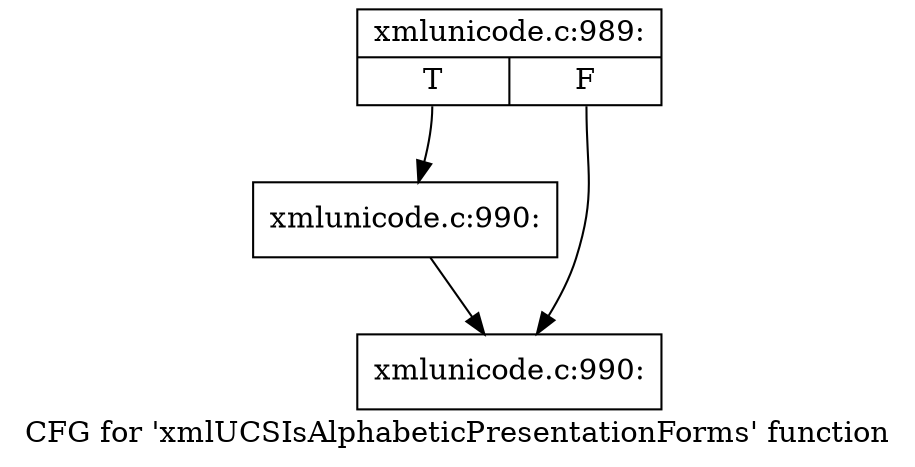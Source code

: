 digraph "CFG for 'xmlUCSIsAlphabeticPresentationForms' function" {
	label="CFG for 'xmlUCSIsAlphabeticPresentationForms' function";

	Node0x4e092d0 [shape=record,label="{xmlunicode.c:989:|{<s0>T|<s1>F}}"];
	Node0x4e092d0:s0 -> Node0x4e04990;
	Node0x4e092d0:s1 -> Node0x4e094e0;
	Node0x4e04990 [shape=record,label="{xmlunicode.c:990:}"];
	Node0x4e04990 -> Node0x4e094e0;
	Node0x4e094e0 [shape=record,label="{xmlunicode.c:990:}"];
}
